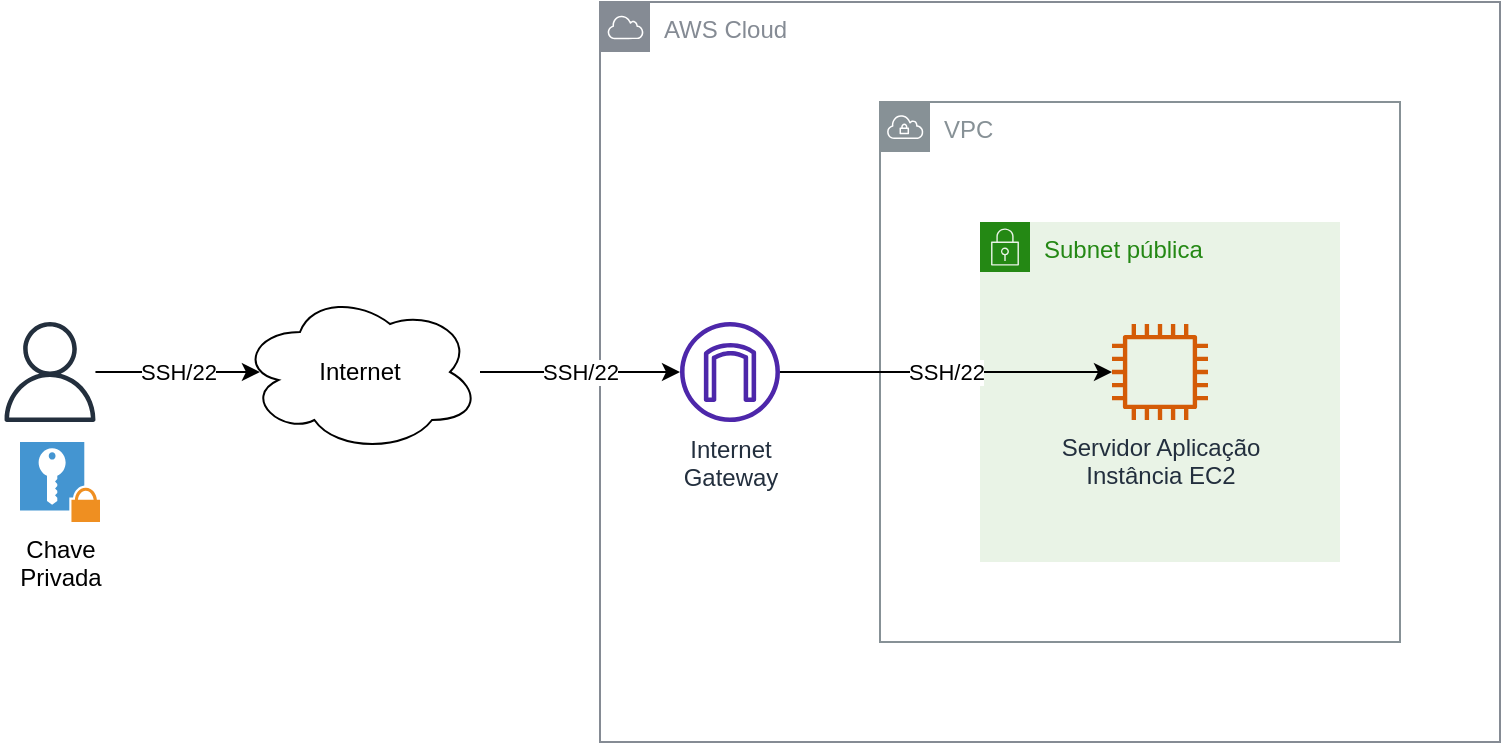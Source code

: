 <mxfile version="21.6.7" type="device" pages="3">
  <diagram name="EC2-SSH" id="QO6LrMLHSdQ3H80cLa9i">
    <mxGraphModel dx="1434" dy="796" grid="1" gridSize="10" guides="1" tooltips="1" connect="1" arrows="1" fold="1" page="1" pageScale="1" pageWidth="1100" pageHeight="850" math="0" shadow="0">
      <root>
        <mxCell id="0" />
        <mxCell id="1" parent="0" />
        <mxCell id="Go2-wJpjdG835ArUGbEj-9" value="AWS Cloud" style="sketch=0;outlineConnect=0;gradientColor=none;html=1;whiteSpace=wrap;fontSize=12;fontStyle=0;shape=mxgraph.aws4.group;grIcon=mxgraph.aws4.group_aws_cloud;strokeColor=#858B94;fillColor=none;verticalAlign=top;align=left;spacingLeft=30;fontColor=#858B94;dashed=0;" parent="1" vertex="1">
          <mxGeometry x="330" y="150" width="450" height="370" as="geometry" />
        </mxCell>
        <mxCell id="Go2-wJpjdG835ArUGbEj-8" value="VPC" style="sketch=0;outlineConnect=0;gradientColor=none;html=1;whiteSpace=wrap;fontSize=12;fontStyle=0;shape=mxgraph.aws4.group;grIcon=mxgraph.aws4.group_vpc;strokeColor=#879196;fillColor=none;verticalAlign=top;align=left;spacingLeft=30;fontColor=#879196;dashed=0;" parent="1" vertex="1">
          <mxGeometry x="470" y="200" width="260" height="270" as="geometry" />
        </mxCell>
        <mxCell id="Go2-wJpjdG835ArUGbEj-21" style="edgeStyle=orthogonalEdgeStyle;rounded=0;orthogonalLoop=1;jettySize=auto;html=1;entryX=0.083;entryY=0.5;entryDx=0;entryDy=0;entryPerimeter=0;" parent="1" source="Go2-wJpjdG835ArUGbEj-1" target="Go2-wJpjdG835ArUGbEj-3" edge="1">
          <mxGeometry relative="1" as="geometry" />
        </mxCell>
        <mxCell id="Go2-wJpjdG835ArUGbEj-25" value="SSH/22" style="edgeLabel;html=1;align=center;verticalAlign=middle;resizable=0;points=[];" parent="Go2-wJpjdG835ArUGbEj-21" vertex="1" connectable="0">
          <mxGeometry relative="1" as="geometry">
            <mxPoint as="offset" />
          </mxGeometry>
        </mxCell>
        <mxCell id="Go2-wJpjdG835ArUGbEj-1" value="" style="sketch=0;outlineConnect=0;fontColor=#232F3E;gradientColor=none;fillColor=#232F3D;strokeColor=none;dashed=0;verticalLabelPosition=bottom;verticalAlign=top;align=center;html=1;fontSize=12;fontStyle=0;aspect=fixed;pointerEvents=1;shape=mxgraph.aws4.user;" parent="1" vertex="1">
          <mxGeometry x="30" y="310" width="50" height="50" as="geometry" />
        </mxCell>
        <mxCell id="Go2-wJpjdG835ArUGbEj-2" value="Chave&lt;br&gt;Privada" style="shadow=0;dashed=0;html=1;strokeColor=none;fillColor=#4495D1;labelPosition=center;verticalLabelPosition=bottom;verticalAlign=top;align=center;outlineConnect=0;shape=mxgraph.veeam.2d.private_key;" parent="1" vertex="1">
          <mxGeometry x="40" y="370" width="40" height="40" as="geometry" />
        </mxCell>
        <mxCell id="Go2-wJpjdG835ArUGbEj-22" style="edgeStyle=orthogonalEdgeStyle;rounded=0;orthogonalLoop=1;jettySize=auto;html=1;" parent="1" source="Go2-wJpjdG835ArUGbEj-3" target="Go2-wJpjdG835ArUGbEj-16" edge="1">
          <mxGeometry relative="1" as="geometry" />
        </mxCell>
        <mxCell id="Go2-wJpjdG835ArUGbEj-26" value="SSH/22" style="edgeLabel;html=1;align=center;verticalAlign=middle;resizable=0;points=[];" parent="Go2-wJpjdG835ArUGbEj-22" vertex="1" connectable="0">
          <mxGeometry relative="1" as="geometry">
            <mxPoint as="offset" />
          </mxGeometry>
        </mxCell>
        <mxCell id="Go2-wJpjdG835ArUGbEj-3" value="Internet" style="ellipse;shape=cloud;whiteSpace=wrap;html=1;" parent="1" vertex="1">
          <mxGeometry x="150" y="295" width="120" height="80" as="geometry" />
        </mxCell>
        <mxCell id="Go2-wJpjdG835ArUGbEj-15" value="Subnet pública" style="points=[[0,0],[0.25,0],[0.5,0],[0.75,0],[1,0],[1,0.25],[1,0.5],[1,0.75],[1,1],[0.75,1],[0.5,1],[0.25,1],[0,1],[0,0.75],[0,0.5],[0,0.25]];outlineConnect=0;gradientColor=none;html=1;whiteSpace=wrap;fontSize=12;fontStyle=0;container=1;pointerEvents=0;collapsible=0;recursiveResize=0;shape=mxgraph.aws4.group;grIcon=mxgraph.aws4.group_security_group;grStroke=0;strokeColor=#248814;fillColor=#E9F3E6;verticalAlign=top;align=left;spacingLeft=30;fontColor=#248814;dashed=0;rotation=0;" parent="1" vertex="1">
          <mxGeometry x="520" y="260" width="180" height="170" as="geometry" />
        </mxCell>
        <mxCell id="Go2-wJpjdG835ArUGbEj-20" value="Servidor Aplicação&lt;br&gt;Instância EC2" style="sketch=0;outlineConnect=0;fontColor=#232F3E;gradientColor=none;fillColor=#D45B07;strokeColor=none;dashed=0;verticalLabelPosition=bottom;verticalAlign=top;align=center;html=1;fontSize=12;fontStyle=0;aspect=fixed;pointerEvents=1;shape=mxgraph.aws4.instance2;" parent="Go2-wJpjdG835ArUGbEj-15" vertex="1">
          <mxGeometry x="66" y="51" width="48" height="48" as="geometry" />
        </mxCell>
        <mxCell id="Go2-wJpjdG835ArUGbEj-24" style="edgeStyle=orthogonalEdgeStyle;rounded=0;orthogonalLoop=1;jettySize=auto;html=1;" parent="1" source="Go2-wJpjdG835ArUGbEj-16" target="Go2-wJpjdG835ArUGbEj-20" edge="1">
          <mxGeometry relative="1" as="geometry" />
        </mxCell>
        <mxCell id="Go2-wJpjdG835ArUGbEj-27" value="SSH/22" style="edgeLabel;html=1;align=center;verticalAlign=middle;resizable=0;points=[];" parent="Go2-wJpjdG835ArUGbEj-24" vertex="1" connectable="0">
          <mxGeometry relative="1" as="geometry">
            <mxPoint as="offset" />
          </mxGeometry>
        </mxCell>
        <mxCell id="Go2-wJpjdG835ArUGbEj-16" value="Internet&lt;br&gt;Gateway" style="sketch=0;outlineConnect=0;fontColor=#232F3E;gradientColor=none;fillColor=#4D27AA;strokeColor=none;dashed=0;verticalLabelPosition=bottom;verticalAlign=top;align=center;html=1;fontSize=12;fontStyle=0;aspect=fixed;pointerEvents=1;shape=mxgraph.aws4.internet_gateway;" parent="1" vertex="1">
          <mxGeometry x="370" y="310" width="50" height="50" as="geometry" />
        </mxCell>
      </root>
    </mxGraphModel>
  </diagram>
  <diagram name="EC2-SSH-BastionHost" id="F1aw3dFkQ0XSeyhPb9fn">
    <mxGraphModel dx="1434" dy="764" grid="1" gridSize="10" guides="1" tooltips="1" connect="1" arrows="1" fold="1" page="1" pageScale="1" pageWidth="1100" pageHeight="850" math="0" shadow="0">
      <root>
        <mxCell id="YpJWJDn8HKekhSJmQaF8-0" />
        <mxCell id="YpJWJDn8HKekhSJmQaF8-1" parent="YpJWJDn8HKekhSJmQaF8-0" />
        <mxCell id="YpJWJDn8HKekhSJmQaF8-2" value="AWS Cloud" style="sketch=0;outlineConnect=0;gradientColor=none;html=1;whiteSpace=wrap;fontSize=12;fontStyle=0;shape=mxgraph.aws4.group;grIcon=mxgraph.aws4.group_aws_cloud;strokeColor=#858B94;fillColor=none;verticalAlign=top;align=left;spacingLeft=30;fontColor=#858B94;dashed=0;" parent="YpJWJDn8HKekhSJmQaF8-1" vertex="1">
          <mxGeometry x="330" y="150" width="640" height="370" as="geometry" />
        </mxCell>
        <mxCell id="YpJWJDn8HKekhSJmQaF8-3" value="VPC" style="sketch=0;outlineConnect=0;gradientColor=none;html=1;whiteSpace=wrap;fontSize=12;fontStyle=0;shape=mxgraph.aws4.group;grIcon=mxgraph.aws4.group_vpc;strokeColor=#879196;fillColor=none;verticalAlign=top;align=left;spacingLeft=30;fontColor=#879196;dashed=0;" parent="YpJWJDn8HKekhSJmQaF8-1" vertex="1">
          <mxGeometry x="470" y="200" width="470" height="270" as="geometry" />
        </mxCell>
        <mxCell id="YpJWJDn8HKekhSJmQaF8-4" style="edgeStyle=orthogonalEdgeStyle;rounded=0;orthogonalLoop=1;jettySize=auto;html=1;entryX=0.083;entryY=0.5;entryDx=0;entryDy=0;entryPerimeter=0;" parent="YpJWJDn8HKekhSJmQaF8-1" source="YpJWJDn8HKekhSJmQaF8-6" target="YpJWJDn8HKekhSJmQaF8-10" edge="1">
          <mxGeometry relative="1" as="geometry" />
        </mxCell>
        <mxCell id="YpJWJDn8HKekhSJmQaF8-5" value="SSH/22" style="edgeLabel;html=1;align=center;verticalAlign=middle;resizable=0;points=[];" parent="YpJWJDn8HKekhSJmQaF8-4" vertex="1" connectable="0">
          <mxGeometry relative="1" as="geometry">
            <mxPoint as="offset" />
          </mxGeometry>
        </mxCell>
        <mxCell id="YpJWJDn8HKekhSJmQaF8-6" value="" style="sketch=0;outlineConnect=0;fontColor=#232F3E;gradientColor=none;fillColor=#232F3D;strokeColor=none;dashed=0;verticalLabelPosition=bottom;verticalAlign=top;align=center;html=1;fontSize=12;fontStyle=0;aspect=fixed;pointerEvents=1;shape=mxgraph.aws4.user;" parent="YpJWJDn8HKekhSJmQaF8-1" vertex="1">
          <mxGeometry x="30" y="298" width="50" height="50" as="geometry" />
        </mxCell>
        <mxCell id="YpJWJDn8HKekhSJmQaF8-7" value="Chave&lt;br&gt;Privada" style="shadow=0;dashed=0;html=1;strokeColor=none;fillColor=#4495D1;labelPosition=center;verticalLabelPosition=bottom;verticalAlign=top;align=center;outlineConnect=0;shape=mxgraph.veeam.2d.private_key;" parent="YpJWJDn8HKekhSJmQaF8-1" vertex="1">
          <mxGeometry x="40" y="358" width="40" height="40" as="geometry" />
        </mxCell>
        <mxCell id="YpJWJDn8HKekhSJmQaF8-8" style="edgeStyle=orthogonalEdgeStyle;rounded=0;orthogonalLoop=1;jettySize=auto;html=1;" parent="YpJWJDn8HKekhSJmQaF8-1" source="YpJWJDn8HKekhSJmQaF8-10" target="YpJWJDn8HKekhSJmQaF8-15" edge="1">
          <mxGeometry relative="1" as="geometry" />
        </mxCell>
        <mxCell id="YpJWJDn8HKekhSJmQaF8-9" value="SSH/22" style="edgeLabel;html=1;align=center;verticalAlign=middle;resizable=0;points=[];" parent="YpJWJDn8HKekhSJmQaF8-8" vertex="1" connectable="0">
          <mxGeometry relative="1" as="geometry">
            <mxPoint as="offset" />
          </mxGeometry>
        </mxCell>
        <mxCell id="YpJWJDn8HKekhSJmQaF8-10" value="Internet" style="ellipse;shape=cloud;whiteSpace=wrap;html=1;" parent="YpJWJDn8HKekhSJmQaF8-1" vertex="1">
          <mxGeometry x="150" y="283" width="120" height="80" as="geometry" />
        </mxCell>
        <mxCell id="YpJWJDn8HKekhSJmQaF8-11" value="Subnet pública" style="points=[[0,0],[0.25,0],[0.5,0],[0.75,0],[1,0],[1,0.25],[1,0.5],[1,0.75],[1,1],[0.75,1],[0.5,1],[0.25,1],[0,1],[0,0.75],[0,0.5],[0,0.25]];outlineConnect=0;gradientColor=none;html=1;whiteSpace=wrap;fontSize=12;fontStyle=0;container=1;pointerEvents=0;collapsible=0;recursiveResize=0;shape=mxgraph.aws4.group;grIcon=mxgraph.aws4.group_security_group;grStroke=0;strokeColor=#248814;fillColor=#E9F3E6;verticalAlign=top;align=left;spacingLeft=30;fontColor=#248814;dashed=0;rotation=0;" parent="YpJWJDn8HKekhSJmQaF8-1" vertex="1">
          <mxGeometry x="520" y="228" width="180" height="220" as="geometry" />
        </mxCell>
        <mxCell id="YpJWJDn8HKekhSJmQaF8-12" value="Bastion Host&lt;br&gt;Instância EC2" style="sketch=0;outlineConnect=0;fontColor=#232F3E;gradientColor=none;fillColor=#D45B07;strokeColor=none;dashed=0;verticalLabelPosition=bottom;verticalAlign=top;align=center;html=1;fontSize=12;fontStyle=0;aspect=fixed;pointerEvents=1;shape=mxgraph.aws4.instance2;" parent="YpJWJDn8HKekhSJmQaF8-11" vertex="1">
          <mxGeometry x="66" y="70" width="48" height="48" as="geometry" />
        </mxCell>
        <mxCell id="YpJWJDn8HKekhSJmQaF8-13" style="edgeStyle=orthogonalEdgeStyle;rounded=0;orthogonalLoop=1;jettySize=auto;html=1;" parent="YpJWJDn8HKekhSJmQaF8-1" source="YpJWJDn8HKekhSJmQaF8-15" target="YpJWJDn8HKekhSJmQaF8-12" edge="1">
          <mxGeometry relative="1" as="geometry" />
        </mxCell>
        <mxCell id="YpJWJDn8HKekhSJmQaF8-14" value="SSH/22" style="edgeLabel;html=1;align=center;verticalAlign=middle;resizable=0;points=[];" parent="YpJWJDn8HKekhSJmQaF8-13" vertex="1" connectable="0">
          <mxGeometry relative="1" as="geometry">
            <mxPoint as="offset" />
          </mxGeometry>
        </mxCell>
        <mxCell id="YpJWJDn8HKekhSJmQaF8-15" value="Internet&lt;br&gt;Gateway" style="sketch=0;outlineConnect=0;fontColor=#232F3E;gradientColor=none;fillColor=#4D27AA;strokeColor=none;dashed=0;verticalLabelPosition=bottom;verticalAlign=top;align=center;html=1;fontSize=12;fontStyle=0;aspect=fixed;pointerEvents=1;shape=mxgraph.aws4.internet_gateway;" parent="YpJWJDn8HKekhSJmQaF8-1" vertex="1">
          <mxGeometry x="370" y="298" width="50" height="50" as="geometry" />
        </mxCell>
        <mxCell id="Ys69wEUvkwb_XarPpLgO-0" value="Subnet Privada" style="points=[[0,0],[0.25,0],[0.5,0],[0.75,0],[1,0],[1,0.25],[1,0.5],[1,0.75],[1,1],[0.75,1],[0.5,1],[0.25,1],[0,1],[0,0.75],[0,0.5],[0,0.25]];outlineConnect=0;gradientColor=none;html=1;whiteSpace=wrap;fontSize=12;fontStyle=0;container=1;pointerEvents=0;collapsible=0;recursiveResize=0;shape=mxgraph.aws4.group;grIcon=mxgraph.aws4.group_security_group;grStroke=0;strokeColor=#147EBA;fillColor=#E6F2F8;verticalAlign=top;align=left;spacingLeft=30;fontColor=#147EBA;dashed=0;" parent="YpJWJDn8HKekhSJmQaF8-1" vertex="1">
          <mxGeometry x="740" y="228" width="170" height="220" as="geometry" />
        </mxCell>
        <mxCell id="Ys69wEUvkwb_XarPpLgO-1" value="Servidor Aplicação 1&lt;br&gt;Instância EC2" style="sketch=0;outlineConnect=0;fontColor=#232F3E;gradientColor=none;fillColor=#D45B07;strokeColor=none;dashed=0;verticalLabelPosition=bottom;verticalAlign=top;align=center;html=1;fontSize=12;fontStyle=0;aspect=fixed;pointerEvents=1;shape=mxgraph.aws4.instance2;" parent="YpJWJDn8HKekhSJmQaF8-1" vertex="1">
          <mxGeometry x="801" y="260" width="48" height="48" as="geometry" />
        </mxCell>
        <mxCell id="Ys69wEUvkwb_XarPpLgO-2" value="Servidor Aplicação 2&lt;br&gt;Instância EC2" style="sketch=0;outlineConnect=0;fontColor=#232F3E;gradientColor=none;fillColor=#D45B07;strokeColor=none;dashed=0;verticalLabelPosition=bottom;verticalAlign=top;align=center;html=1;fontSize=12;fontStyle=0;aspect=fixed;pointerEvents=1;shape=mxgraph.aws4.instance2;" parent="YpJWJDn8HKekhSJmQaF8-1" vertex="1">
          <mxGeometry x="801" y="358" width="48" height="48" as="geometry" />
        </mxCell>
        <mxCell id="Ys69wEUvkwb_XarPpLgO-3" style="edgeStyle=orthogonalEdgeStyle;rounded=0;orthogonalLoop=1;jettySize=auto;html=1;" parent="YpJWJDn8HKekhSJmQaF8-1" source="YpJWJDn8HKekhSJmQaF8-12" target="Ys69wEUvkwb_XarPpLgO-1" edge="1">
          <mxGeometry relative="1" as="geometry">
            <Array as="points">
              <mxPoint x="720" y="322" />
              <mxPoint x="720" y="284" />
            </Array>
          </mxGeometry>
        </mxCell>
        <mxCell id="Ys69wEUvkwb_XarPpLgO-5" value="SSH/22" style="edgeLabel;html=1;align=center;verticalAlign=middle;resizable=0;points=[];" parent="Ys69wEUvkwb_XarPpLgO-3" vertex="1" connectable="0">
          <mxGeometry x="0.493" y="3" relative="1" as="geometry">
            <mxPoint as="offset" />
          </mxGeometry>
        </mxCell>
        <mxCell id="Ys69wEUvkwb_XarPpLgO-4" style="edgeStyle=orthogonalEdgeStyle;rounded=0;orthogonalLoop=1;jettySize=auto;html=1;" parent="YpJWJDn8HKekhSJmQaF8-1" source="YpJWJDn8HKekhSJmQaF8-12" target="Ys69wEUvkwb_XarPpLgO-2" edge="1">
          <mxGeometry relative="1" as="geometry">
            <Array as="points">
              <mxPoint x="720" y="322" />
              <mxPoint x="720" y="380" />
            </Array>
          </mxGeometry>
        </mxCell>
        <mxCell id="Ys69wEUvkwb_XarPpLgO-6" value="SSH/22" style="edgeLabel;html=1;align=center;verticalAlign=middle;resizable=0;points=[];" parent="Ys69wEUvkwb_XarPpLgO-4" vertex="1" connectable="0">
          <mxGeometry x="0.529" y="2" relative="1" as="geometry">
            <mxPoint as="offset" />
          </mxGeometry>
        </mxCell>
      </root>
    </mxGraphModel>
  </diagram>
  <diagram name="SessionManager" id="EIAJNDDZCTspGDZBaM-B">
    <mxGraphModel dx="1434" dy="796" grid="1" gridSize="10" guides="1" tooltips="1" connect="1" arrows="1" fold="1" page="1" pageScale="1" pageWidth="1100" pageHeight="850" math="0" shadow="0">
      <root>
        <mxCell id="yfZmxnNCp8ZqkIqVT09o-0" />
        <mxCell id="yfZmxnNCp8ZqkIqVT09o-1" parent="yfZmxnNCp8ZqkIqVT09o-0" />
        <mxCell id="yfZmxnNCp8ZqkIqVT09o-2" value="AWS Cloud" style="sketch=0;outlineConnect=0;gradientColor=none;html=1;whiteSpace=wrap;fontSize=12;fontStyle=0;shape=mxgraph.aws4.group;grIcon=mxgraph.aws4.group_aws_cloud;strokeColor=#858B94;fillColor=none;verticalAlign=top;align=left;spacingLeft=30;fontColor=#858B94;dashed=0;" parent="yfZmxnNCp8ZqkIqVT09o-1" vertex="1">
          <mxGeometry x="250" y="110" width="770" height="410" as="geometry" />
        </mxCell>
        <mxCell id="yfZmxnNCp8ZqkIqVT09o-3" value="VPC" style="sketch=0;outlineConnect=0;gradientColor=none;html=1;whiteSpace=wrap;fontSize=12;fontStyle=0;shape=mxgraph.aws4.group;grIcon=mxgraph.aws4.group_vpc;strokeColor=#879196;fillColor=none;verticalAlign=top;align=left;spacingLeft=30;fontColor=#879196;dashed=0;" parent="yfZmxnNCp8ZqkIqVT09o-1" vertex="1">
          <mxGeometry x="500" y="200" width="470" height="270" as="geometry" />
        </mxCell>
        <mxCell id="yfZmxnNCp8ZqkIqVT09o-4" style="edgeStyle=orthogonalEdgeStyle;rounded=0;orthogonalLoop=1;jettySize=auto;html=1;entryX=0.083;entryY=0.5;entryDx=0;entryDy=0;entryPerimeter=0;fillColor=#1ba1e2;strokeColor=#006EAF;strokeWidth=2;" parent="yfZmxnNCp8ZqkIqVT09o-1" source="yfZmxnNCp8ZqkIqVT09o-6" target="yfZmxnNCp8ZqkIqVT09o-7" edge="1">
          <mxGeometry relative="1" as="geometry" />
        </mxCell>
        <mxCell id="yfZmxnNCp8ZqkIqVT09o-5" value="HTTPS" style="edgeLabel;html=1;align=center;verticalAlign=middle;resizable=0;points=[];" parent="yfZmxnNCp8ZqkIqVT09o-4" vertex="1" connectable="0">
          <mxGeometry x="-0.339" y="4" relative="1" as="geometry">
            <mxPoint x="5" y="-1" as="offset" />
          </mxGeometry>
        </mxCell>
        <mxCell id="yfZmxnNCp8ZqkIqVT09o-6" value="Usuário" style="sketch=0;outlineConnect=0;fontColor=#232F3E;gradientColor=none;fillColor=#232F3D;strokeColor=none;dashed=0;verticalLabelPosition=bottom;verticalAlign=top;align=center;html=1;fontSize=12;fontStyle=0;aspect=fixed;pointerEvents=1;shape=mxgraph.aws4.user;" parent="yfZmxnNCp8ZqkIqVT09o-1" vertex="1">
          <mxGeometry x="20" y="298" width="50" height="50" as="geometry" />
        </mxCell>
        <mxCell id="yfZmxnNCp8ZqkIqVT09o-7" value="Internet" style="ellipse;shape=cloud;whiteSpace=wrap;html=1;" parent="yfZmxnNCp8ZqkIqVT09o-1" vertex="1">
          <mxGeometry x="120" y="283" width="120" height="80" as="geometry" />
        </mxCell>
        <mxCell id="yfZmxnNCp8ZqkIqVT09o-8" value="Subnet pública" style="points=[[0,0],[0.25,0],[0.5,0],[0.75,0],[1,0],[1,0.25],[1,0.5],[1,0.75],[1,1],[0.75,1],[0.5,1],[0.25,1],[0,1],[0,0.75],[0,0.5],[0,0.25]];outlineConnect=0;gradientColor=none;html=1;whiteSpace=wrap;fontSize=12;fontStyle=0;container=1;pointerEvents=0;collapsible=0;recursiveResize=0;shape=mxgraph.aws4.group;grIcon=mxgraph.aws4.group_security_group;grStroke=0;strokeColor=#248814;fillColor=#E9F3E6;verticalAlign=top;align=left;spacingLeft=30;fontColor=#248814;dashed=0;rotation=0;" parent="yfZmxnNCp8ZqkIqVT09o-1" vertex="1">
          <mxGeometry x="550" y="228" width="180" height="220" as="geometry" />
        </mxCell>
        <mxCell id="yfZmxnNCp8ZqkIqVT09o-9" value="NAT Gateway" style="sketch=0;outlineConnect=0;fontColor=#232F3E;gradientColor=none;fillColor=#4D27AA;strokeColor=none;dashed=0;verticalLabelPosition=bottom;verticalAlign=top;align=center;html=1;fontSize=12;fontStyle=0;aspect=fixed;pointerEvents=1;shape=mxgraph.aws4.nat_gateway;" parent="yfZmxnNCp8ZqkIqVT09o-8" vertex="1">
          <mxGeometry x="60" y="101" width="49" height="49" as="geometry" />
        </mxCell>
        <mxCell id="yfZmxnNCp8ZqkIqVT09o-10" style="edgeStyle=orthogonalEdgeStyle;rounded=0;orthogonalLoop=1;jettySize=auto;html=1;fillColor=#60a917;strokeColor=#2D7600;strokeWidth=2;" parent="yfZmxnNCp8ZqkIqVT09o-1" source="yfZmxnNCp8ZqkIqVT09o-12" target="yfZmxnNCp8ZqkIqVT09o-27" edge="1">
          <mxGeometry relative="1" as="geometry">
            <mxPoint x="525" y="353" as="targetPoint" />
          </mxGeometry>
        </mxCell>
        <mxCell id="yfZmxnNCp8ZqkIqVT09o-11" value="HTTPS" style="edgeLabel;html=1;align=center;verticalAlign=middle;resizable=0;points=[];" parent="yfZmxnNCp8ZqkIqVT09o-10" vertex="1" connectable="0">
          <mxGeometry x="-0.139" y="1" relative="1" as="geometry">
            <mxPoint x="-41" y="9" as="offset" />
          </mxGeometry>
        </mxCell>
        <mxCell id="h7jGl3Bo5zOdjVACW-9o-0" style="edgeStyle=orthogonalEdgeStyle;rounded=0;orthogonalLoop=1;jettySize=auto;html=1;entryX=1;entryY=0.5;entryDx=0;entryDy=0;entryPerimeter=0;fillColor=#60a917;strokeColor=#2D7600;strokeWidth=2;" parent="yfZmxnNCp8ZqkIqVT09o-1" source="yfZmxnNCp8ZqkIqVT09o-12" target="yfZmxnNCp8ZqkIqVT09o-26" edge="1">
          <mxGeometry relative="1" as="geometry">
            <mxPoint x="590" y="323" as="sourcePoint" />
            <mxPoint x="360" y="150" as="targetPoint" />
            <Array as="points">
              <mxPoint x="420" y="353" />
              <mxPoint x="420" y="180" />
            </Array>
          </mxGeometry>
        </mxCell>
        <mxCell id="yfZmxnNCp8ZqkIqVT09o-12" value="Internet&lt;br&gt;Gateway" style="sketch=0;outlineConnect=0;fontColor=#232F3E;gradientColor=none;fillColor=#4D27AA;strokeColor=none;dashed=0;verticalLabelPosition=bottom;verticalAlign=top;align=center;html=1;fontSize=12;fontStyle=0;aspect=fixed;pointerEvents=1;shape=mxgraph.aws4.internet_gateway;" parent="yfZmxnNCp8ZqkIqVT09o-1" vertex="1">
          <mxGeometry x="470" y="328" width="50" height="50" as="geometry" />
        </mxCell>
        <mxCell id="yfZmxnNCp8ZqkIqVT09o-13" value="Subnet Privada" style="points=[[0,0],[0.25,0],[0.5,0],[0.75,0],[1,0],[1,0.25],[1,0.5],[1,0.75],[1,1],[0.75,1],[0.5,1],[0.25,1],[0,1],[0,0.75],[0,0.5],[0,0.25]];outlineConnect=0;gradientColor=none;html=1;whiteSpace=wrap;fontSize=12;fontStyle=0;container=1;pointerEvents=0;collapsible=0;recursiveResize=0;shape=mxgraph.aws4.group;grIcon=mxgraph.aws4.group_security_group;grStroke=0;strokeColor=#147EBA;fillColor=#E6F2F8;verticalAlign=top;align=left;spacingLeft=30;fontColor=#147EBA;dashed=0;" parent="yfZmxnNCp8ZqkIqVT09o-1" vertex="1">
          <mxGeometry x="770" y="228" width="170" height="220" as="geometry" />
        </mxCell>
        <mxCell id="yfZmxnNCp8ZqkIqVT09o-14" value="Servidor Aplicação 1&lt;br&gt;Instância EC2&lt;br&gt;com SSM Agent" style="sketch=0;outlineConnect=0;fontColor=#232F3E;gradientColor=none;fillColor=#D45B07;strokeColor=none;dashed=0;verticalLabelPosition=bottom;verticalAlign=top;align=center;html=1;fontSize=12;fontStyle=0;aspect=fixed;pointerEvents=1;shape=mxgraph.aws4.instance2;" parent="yfZmxnNCp8ZqkIqVT09o-13" vertex="1">
          <mxGeometry x="61" y="102" width="48" height="48" as="geometry" />
        </mxCell>
        <mxCell id="yfZmxnNCp8ZqkIqVT09o-15" value="IAM Role" style="sketch=0;outlineConnect=0;fontColor=#232F3E;gradientColor=none;fillColor=#BF0816;strokeColor=none;dashed=0;verticalLabelPosition=bottom;verticalAlign=top;align=center;html=1;fontSize=12;fontStyle=0;aspect=fixed;pointerEvents=1;shape=mxgraph.aws4.role;" parent="yfZmxnNCp8ZqkIqVT09o-13" vertex="1">
          <mxGeometry x="59.29" y="42" width="51.41" height="29" as="geometry" />
        </mxCell>
        <mxCell id="yfZmxnNCp8ZqkIqVT09o-17" style="edgeStyle=orthogonalEdgeStyle;rounded=0;orthogonalLoop=1;jettySize=auto;html=1;strokeWidth=2;fillColor=#60a917;strokeColor=#2D7600;" parent="yfZmxnNCp8ZqkIqVT09o-1" source="yfZmxnNCp8ZqkIqVT09o-14" target="yfZmxnNCp8ZqkIqVT09o-9" edge="1">
          <mxGeometry relative="1" as="geometry" />
        </mxCell>
        <mxCell id="yfZmxnNCp8ZqkIqVT09o-18" value="HTTPS" style="edgeLabel;html=1;align=center;verticalAlign=middle;resizable=0;points=[];" parent="yfZmxnNCp8ZqkIqVT09o-17" vertex="1" connectable="0">
          <mxGeometry x="-0.386" relative="1" as="geometry">
            <mxPoint as="offset" />
          </mxGeometry>
        </mxCell>
        <mxCell id="yfZmxnNCp8ZqkIqVT09o-19" style="edgeStyle=orthogonalEdgeStyle;rounded=0;orthogonalLoop=1;jettySize=auto;html=1;fillColor=#60a917;strokeColor=#2D7600;strokeWidth=2;" parent="yfZmxnNCp8ZqkIqVT09o-1" source="yfZmxnNCp8ZqkIqVT09o-9" target="yfZmxnNCp8ZqkIqVT09o-12" edge="1">
          <mxGeometry relative="1" as="geometry" />
        </mxCell>
        <mxCell id="yfZmxnNCp8ZqkIqVT09o-20" value="HTTPS" style="edgeLabel;html=1;align=center;verticalAlign=middle;resizable=0;points=[];" parent="yfZmxnNCp8ZqkIqVT09o-19" vertex="1" connectable="0">
          <mxGeometry x="-0.47" relative="1" as="geometry">
            <mxPoint x="-7" as="offset" />
          </mxGeometry>
        </mxCell>
        <mxCell id="yfZmxnNCp8ZqkIqVT09o-26" value="Amazon EC2" style="sketch=0;points=[[0,0,0],[0.25,0,0],[0.5,0,0],[0.75,0,0],[1,0,0],[0,1,0],[0.25,1,0],[0.5,1,0],[0.75,1,0],[1,1,0],[0,0.25,0],[0,0.5,0],[0,0.75,0],[1,0.25,0],[1,0.5,0],[1,0.75,0]];outlineConnect=0;fontColor=#232F3E;gradientColor=#F78E04;gradientDirection=north;fillColor=#D05C17;strokeColor=#ffffff;dashed=0;verticalLabelPosition=bottom;verticalAlign=top;align=center;html=1;fontSize=12;fontStyle=0;aspect=fixed;shape=mxgraph.aws4.resourceIcon;resIcon=mxgraph.aws4.ec2;" parent="yfZmxnNCp8ZqkIqVT09o-1" vertex="1">
          <mxGeometry x="300" y="150" width="60" height="60" as="geometry" />
        </mxCell>
        <mxCell id="yfZmxnNCp8ZqkIqVT09o-27" value="Session Manager" style="sketch=0;outlineConnect=0;fontColor=#232F3E;gradientColor=none;fillColor=#B0084D;strokeColor=none;dashed=0;verticalLabelPosition=bottom;verticalAlign=top;align=center;html=1;fontSize=12;fontStyle=0;aspect=fixed;pointerEvents=1;shape=mxgraph.aws4.systems_manager_session_manager;" parent="yfZmxnNCp8ZqkIqVT09o-1" vertex="1">
          <mxGeometry x="300" y="323" width="60" height="60" as="geometry" />
        </mxCell>
        <mxCell id="yfZmxnNCp8ZqkIqVT09o-28" style="edgeStyle=orthogonalEdgeStyle;rounded=0;orthogonalLoop=1;jettySize=auto;html=1;fillColor=#1ba1e2;strokeColor=#006EAF;strokeWidth=2;" parent="yfZmxnNCp8ZqkIqVT09o-1" source="yfZmxnNCp8ZqkIqVT09o-7" target="yfZmxnNCp8ZqkIqVT09o-27" edge="1">
          <mxGeometry relative="1" as="geometry" />
        </mxCell>
        <mxCell id="yfZmxnNCp8ZqkIqVT09o-29" value="HTTPS" style="edgeLabel;html=1;align=center;verticalAlign=middle;resizable=0;points=[];" parent="yfZmxnNCp8ZqkIqVT09o-28" vertex="1" connectable="0">
          <mxGeometry x="-0.2" y="-2" relative="1" as="geometry">
            <mxPoint x="3" y="6" as="offset" />
          </mxGeometry>
        </mxCell>
      </root>
    </mxGraphModel>
  </diagram>
</mxfile>
